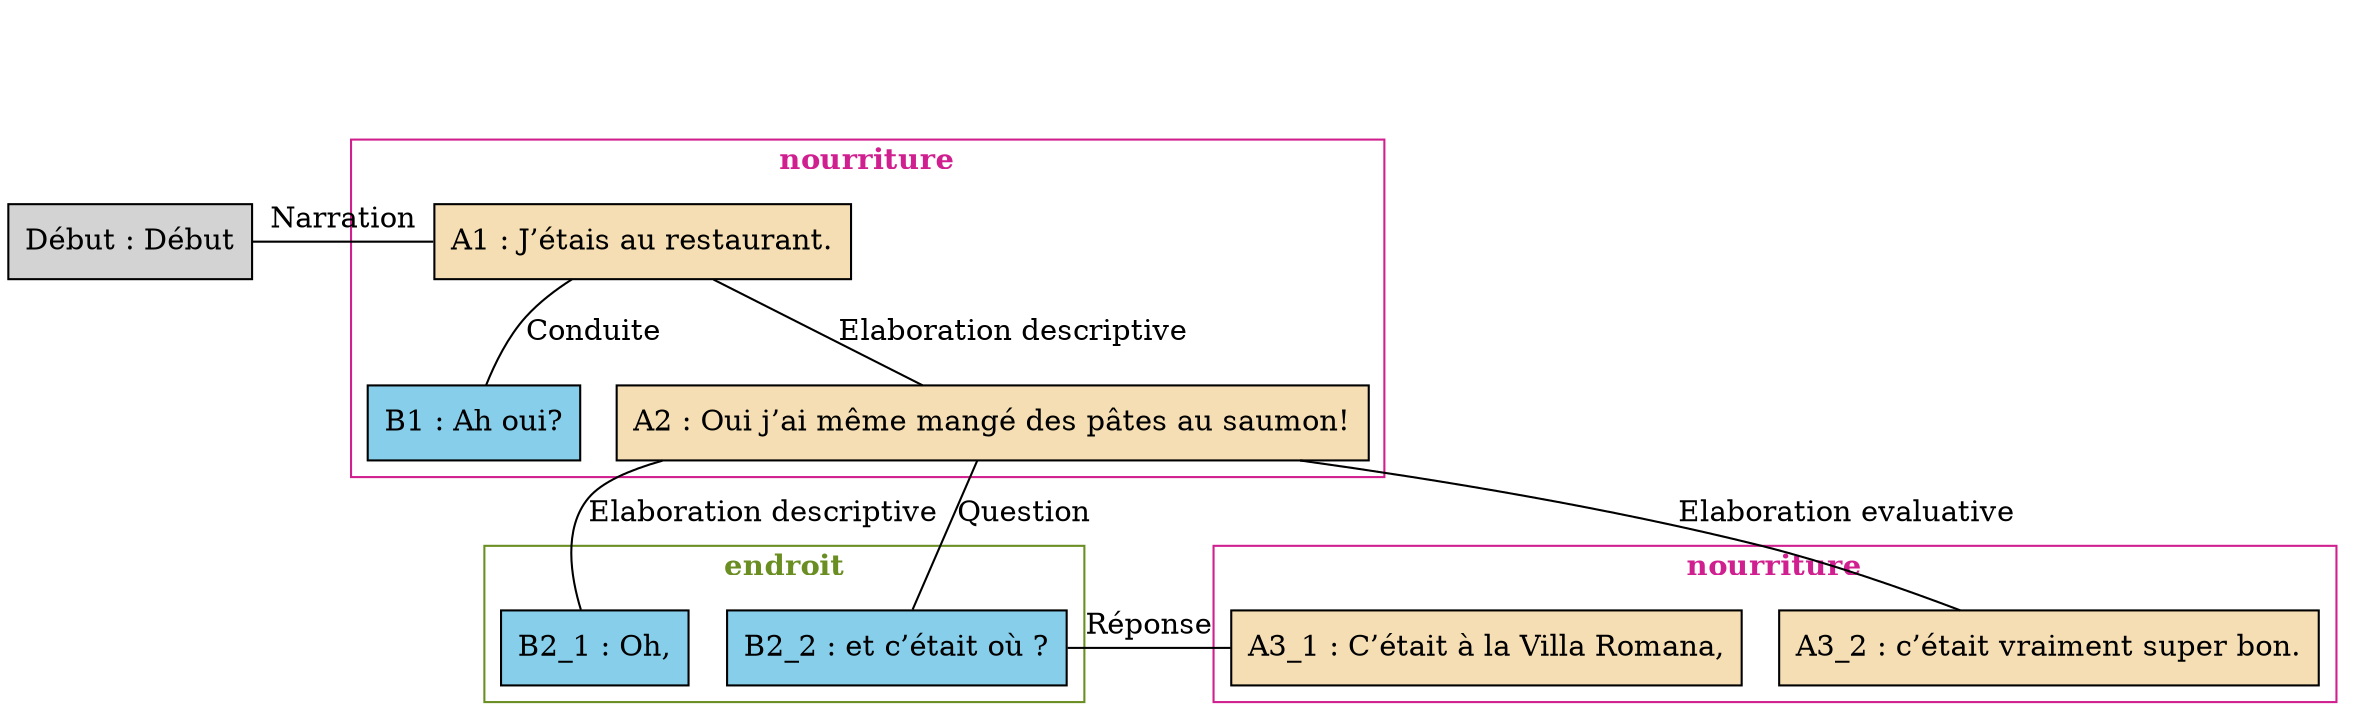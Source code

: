 digraph "Bac_a_sable_-_A13" {
	node [shape=box style=filled]
	newrank=true
	zero [style=invis]
	"Début" [label="Début : Début"]
	A1 [label="A1 : J’étais au restaurant." fillcolor=wheat]
	B1 [label="B1 : Ah oui?" fillcolor=skyblue]
	A2 [label="A2 : Oui j’ai même mangé des pâtes au saumon!" fillcolor=wheat]
	B2_1 [label="B2_1 : Oh," fillcolor=skyblue]
	B2_2 [label="B2_2 : et c’était où ?" fillcolor=skyblue]
	A3_1 [label="A3_1 : C’était à la Villa Romana," fillcolor=wheat]
	A3_2 [label="A3_2 : c’était vraiment super bon." fillcolor=wheat]
	zero -> "Début" [label="" style=invis]
	zero -> A1 [style=invis weight=1]
	"Début" -> A1 [label=Narration constraint=false dir=none]
	A1 -> B1 [label=Conduite dir=none weight=2]
	A1 -> A2 [label="Elaboration descriptive" dir=none weight=2]
	A2 -> B2_1 [label="Elaboration descriptive" dir=none weight=2]
	A2 -> B2_2 [label=Question dir=none weight=2]
	A2 -> A3_1 [style=invis weight=1]
	B2_2 -> A3_1 [label="Réponse" constraint=false dir=none]
	A2 -> A3_2 [label="Elaboration evaluative" dir=none weight=2]
	subgraph cluster_0 {
		label=<<B>nourriture</B>>
		color=violetred
		fontcolor=violetred
		A1
		B1
		A2
	}
	subgraph cluster_1 {
		label=<<B>endroit</B>>
		color=olivedrab
		fontcolor=olivedrab
		B2_1
		B2_2
	}
	subgraph cluster_2 {
		label=<<B>nourriture</B>>
		color=violetred
		fontcolor=violetred
		A3_1
		A3_2
	}
}
